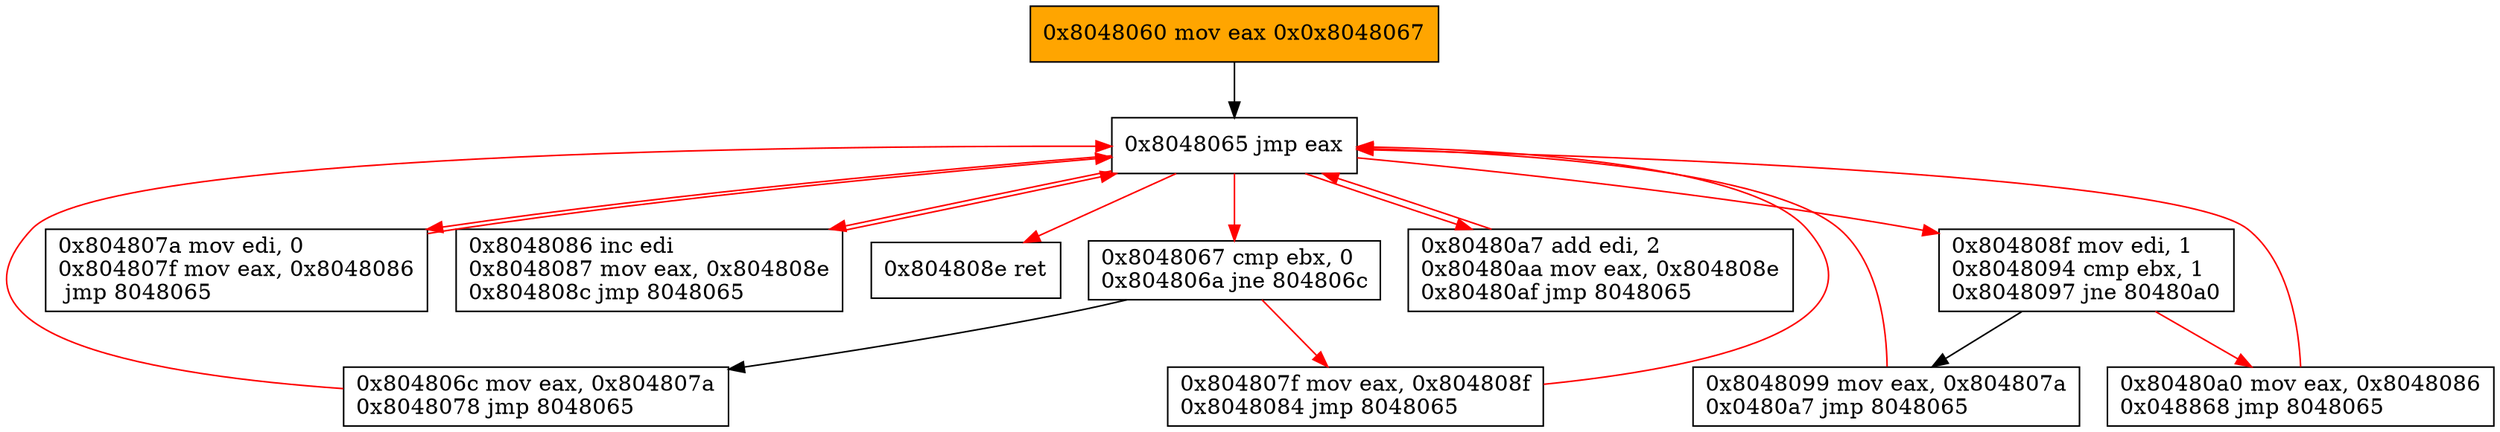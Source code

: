 digraph G {
fontname=cmr10;
labeljust=r
"ep" [labeljust=r,label="0x8048060 mov eax 0x0x8048067\l", shape=box, style="filled", fillcolor=orange]
"S" [labeljust=r,label="0x8048065 jmp eax\l", shape=box, style="filled", fillcolor=white]
"A" [labeljust=r,label="0x8048067 cmp ebx, 0\l0x804806a jne 804806c\l", shape=box, style="filled", fillcolor=white]
"A1" [labeljust=r,label="0x804806c mov eax, 0x804807a\l0x8048078 jmp 8048065\l", shape=box, style="filled", fillcolor=white]
"A2" [labeljust=r,label="0x804807f mov eax, 0x804808f\l0x8048084 jmp 8048065\l", shape=box, style="filled", fillcolor=white]
"B" [labeljust=r,label="0x804807a mov edi, 0\l0x804807f mov eax, 0x8048086\l jmp 8048065\l", shape=box, style="filled", fillcolor=white]
"C" [labeljust=r,label="0x8048086 inc edi\l0x8048087 mov eax, 0x804808e\l0x804808c jmp 8048065\l", shape=box, style="filled", fillcolor=white]
"D" [labeljust=r,label="0x804808e ret\l", shape=box, style="filled", fillcolor=white]
"E" [labeljust=r,label="0x804808f mov edi, 1\l0x8048094 cmp ebx, 1\l0x8048097 jne 80480a0\l", shape=box, style="filled", fillcolor=white]
"E1" [labeljust=r,label="0x8048099 mov eax, 0x804807a\l0x0480a7 jmp 8048065\l", shape=box, style="filled", fillcolor=white]
"E2" [labeljust=r,label="0x80480a0 mov eax, 0x8048086\l0x048868 jmp 8048065\l", shape=box, style="filled", fillcolor=white]
"F" [labeljust=r,label="0x80480a7 add edi, 2\l0x80480aa mov eax, 0x804808e\l0x80480af jmp 8048065\l", shape=box, style="filled", fillcolor=white]
"ep" -> "S" [color=black]
"S" -> "A" [color=red]
"A" -> "A1" [color=black]
"A" -> "A2" [color=red]
"S" -> "B" [color=red]
"S" -> "C" [color=red]
"S" -> "D" [color=red]
"S" -> "E" [color=red]
"E" -> "E1" [color=black]
"E" -> "E2" [color=red]
"S" -> "F" [color=red]
"A1" -> "S" [color=red]
"A2" -> "S" [color=red]
"B" -> "S" [color=red]
"C" -> "S" [color=red]
"E1" -> "S" [color=red]
"E2" -> "S" [color=red]
"F" -> "S" [color=red]
}
